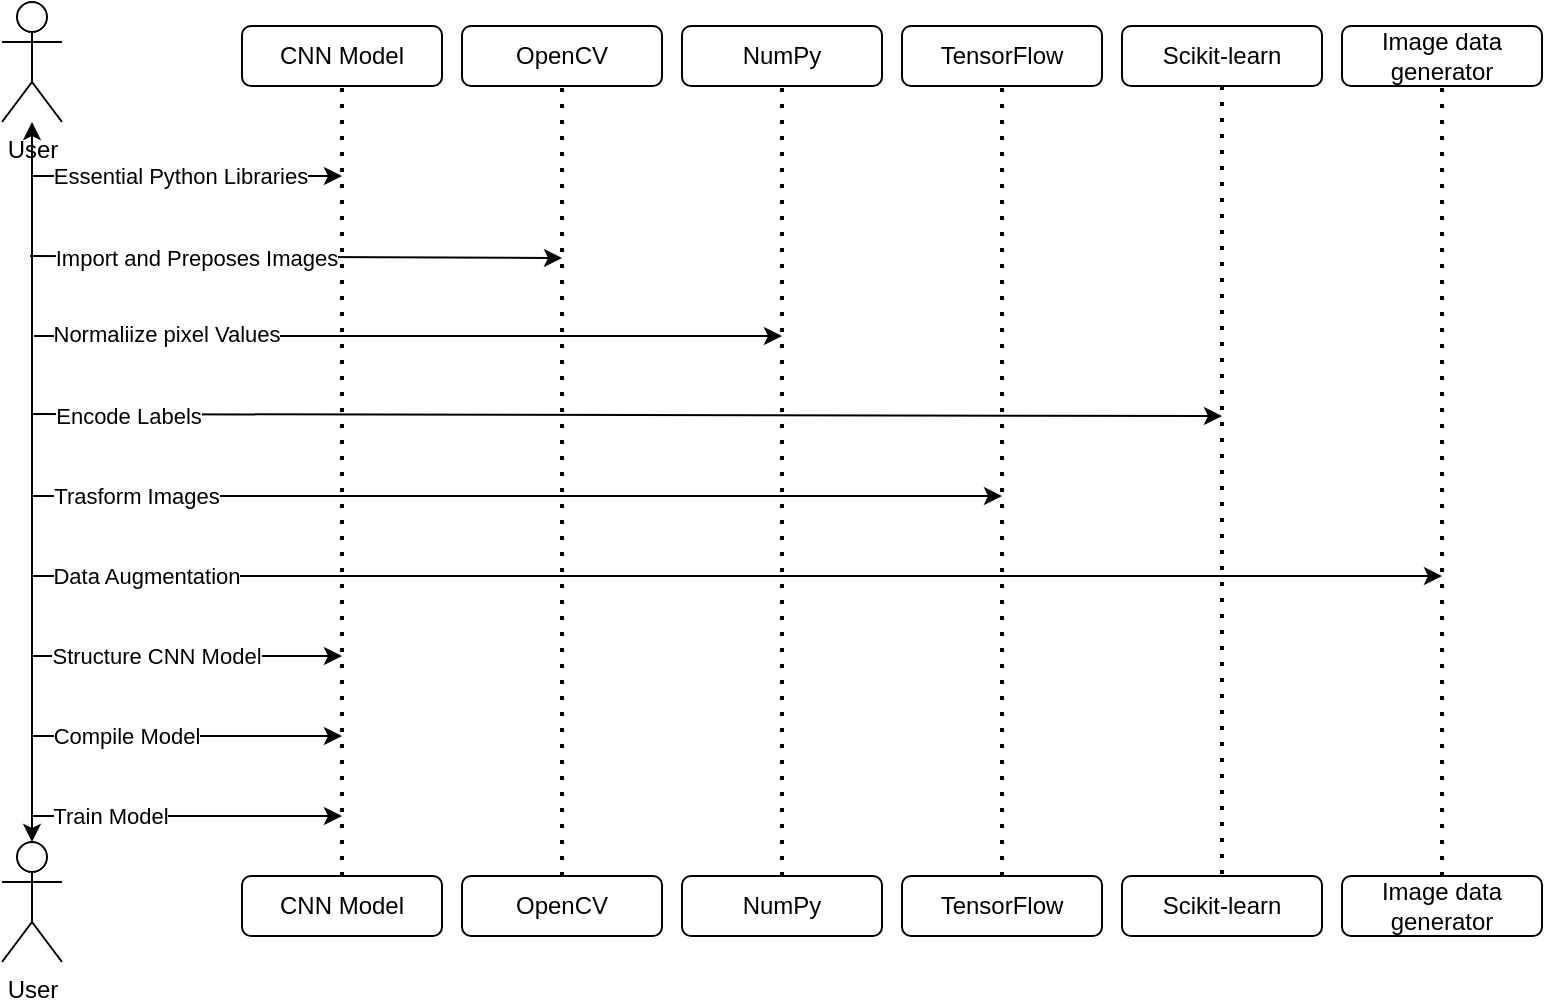 <mxfile version="21.6.7" type="github">
  <diagram name="Page-1" id="zrBIX8ZeMfasnL_IqsDF">
    <mxGraphModel dx="783" dy="509" grid="1" gridSize="10" guides="1" tooltips="1" connect="1" arrows="1" fold="1" page="1" pageScale="1" pageWidth="850" pageHeight="1100" math="0" shadow="0">
      <root>
        <mxCell id="0" />
        <mxCell id="1" parent="0" />
        <mxCell id="trrbSiPk8iev-0T_6iRe-16" value="" style="group" vertex="1" connectable="0" parent="1">
          <mxGeometry x="130" y="45" width="650" height="30" as="geometry" />
        </mxCell>
        <mxCell id="trrbSiPk8iev-0T_6iRe-10" value="CNN Model" style="rounded=1;whiteSpace=wrap;html=1;" vertex="1" parent="trrbSiPk8iev-0T_6iRe-16">
          <mxGeometry width="100" height="30" as="geometry" />
        </mxCell>
        <mxCell id="trrbSiPk8iev-0T_6iRe-11" value="OpenCV" style="rounded=1;whiteSpace=wrap;html=1;" vertex="1" parent="trrbSiPk8iev-0T_6iRe-16">
          <mxGeometry x="110" width="100" height="30" as="geometry" />
        </mxCell>
        <mxCell id="trrbSiPk8iev-0T_6iRe-12" value="NumPy" style="rounded=1;whiteSpace=wrap;html=1;" vertex="1" parent="trrbSiPk8iev-0T_6iRe-16">
          <mxGeometry x="220" width="100" height="30" as="geometry" />
        </mxCell>
        <mxCell id="trrbSiPk8iev-0T_6iRe-13" value="TensorFlow" style="rounded=1;whiteSpace=wrap;html=1;" vertex="1" parent="trrbSiPk8iev-0T_6iRe-16">
          <mxGeometry x="330" width="100" height="30" as="geometry" />
        </mxCell>
        <mxCell id="trrbSiPk8iev-0T_6iRe-14" value="Scikit-learn" style="rounded=1;whiteSpace=wrap;html=1;" vertex="1" parent="trrbSiPk8iev-0T_6iRe-16">
          <mxGeometry x="440" width="100" height="30" as="geometry" />
        </mxCell>
        <mxCell id="trrbSiPk8iev-0T_6iRe-15" value="Image data generator&lt;br&gt;" style="rounded=1;whiteSpace=wrap;html=1;" vertex="1" parent="trrbSiPk8iev-0T_6iRe-16">
          <mxGeometry x="550" width="100" height="30" as="geometry" />
        </mxCell>
        <mxCell id="trrbSiPk8iev-0T_6iRe-17" value="" style="group" vertex="1" connectable="0" parent="1">
          <mxGeometry x="130" y="470" width="650" height="30" as="geometry" />
        </mxCell>
        <mxCell id="trrbSiPk8iev-0T_6iRe-18" value="CNN Model" style="rounded=1;whiteSpace=wrap;html=1;" vertex="1" parent="trrbSiPk8iev-0T_6iRe-17">
          <mxGeometry width="100" height="30" as="geometry" />
        </mxCell>
        <mxCell id="trrbSiPk8iev-0T_6iRe-19" value="OpenCV" style="rounded=1;whiteSpace=wrap;html=1;" vertex="1" parent="trrbSiPk8iev-0T_6iRe-17">
          <mxGeometry x="110" width="100" height="30" as="geometry" />
        </mxCell>
        <mxCell id="trrbSiPk8iev-0T_6iRe-20" value="NumPy" style="rounded=1;whiteSpace=wrap;html=1;" vertex="1" parent="trrbSiPk8iev-0T_6iRe-17">
          <mxGeometry x="220" width="100" height="30" as="geometry" />
        </mxCell>
        <mxCell id="trrbSiPk8iev-0T_6iRe-21" value="TensorFlow" style="rounded=1;whiteSpace=wrap;html=1;" vertex="1" parent="trrbSiPk8iev-0T_6iRe-17">
          <mxGeometry x="330" width="100" height="30" as="geometry" />
        </mxCell>
        <mxCell id="trrbSiPk8iev-0T_6iRe-22" value="Scikit-learn" style="rounded=1;whiteSpace=wrap;html=1;" vertex="1" parent="trrbSiPk8iev-0T_6iRe-17">
          <mxGeometry x="440" width="100" height="30" as="geometry" />
        </mxCell>
        <mxCell id="trrbSiPk8iev-0T_6iRe-23" value="Image data generator&lt;br&gt;" style="rounded=1;whiteSpace=wrap;html=1;" vertex="1" parent="trrbSiPk8iev-0T_6iRe-17">
          <mxGeometry x="550" width="100" height="30" as="geometry" />
        </mxCell>
        <mxCell id="trrbSiPk8iev-0T_6iRe-24" value="" style="endArrow=none;dashed=1;html=1;dashPattern=1 3;strokeWidth=2;rounded=0;exitX=0.5;exitY=0;exitDx=0;exitDy=0;" edge="1" parent="1" source="trrbSiPk8iev-0T_6iRe-18">
          <mxGeometry width="50" height="50" relative="1" as="geometry">
            <mxPoint x="180" y="175" as="sourcePoint" />
            <mxPoint x="180" y="75" as="targetPoint" />
          </mxGeometry>
        </mxCell>
        <mxCell id="trrbSiPk8iev-0T_6iRe-25" value="" style="endArrow=none;dashed=1;html=1;dashPattern=1 3;strokeWidth=2;rounded=0;exitX=0.5;exitY=0;exitDx=0;exitDy=0;" edge="1" parent="1">
          <mxGeometry width="50" height="50" relative="1" as="geometry">
            <mxPoint x="290" y="470" as="sourcePoint" />
            <mxPoint x="290" y="75" as="targetPoint" />
          </mxGeometry>
        </mxCell>
        <mxCell id="trrbSiPk8iev-0T_6iRe-26" value="" style="endArrow=none;dashed=1;html=1;dashPattern=1 3;strokeWidth=2;rounded=0;exitX=0.5;exitY=0;exitDx=0;exitDy=0;" edge="1" parent="1">
          <mxGeometry width="50" height="50" relative="1" as="geometry">
            <mxPoint x="400" y="470" as="sourcePoint" />
            <mxPoint x="400" y="75" as="targetPoint" />
          </mxGeometry>
        </mxCell>
        <mxCell id="trrbSiPk8iev-0T_6iRe-27" value="" style="endArrow=none;dashed=1;html=1;dashPattern=1 3;strokeWidth=2;rounded=0;exitX=0.5;exitY=0;exitDx=0;exitDy=0;" edge="1" parent="1">
          <mxGeometry width="50" height="50" relative="1" as="geometry">
            <mxPoint x="510" y="470" as="sourcePoint" />
            <mxPoint x="510" y="75" as="targetPoint" />
          </mxGeometry>
        </mxCell>
        <mxCell id="trrbSiPk8iev-0T_6iRe-28" value="" style="endArrow=none;dashed=1;html=1;dashPattern=1 3;strokeWidth=2;rounded=0;exitX=0.5;exitY=0;exitDx=0;exitDy=0;" edge="1" parent="1">
          <mxGeometry width="50" height="50" relative="1" as="geometry">
            <mxPoint x="620" y="469" as="sourcePoint" />
            <mxPoint x="620" y="74" as="targetPoint" />
          </mxGeometry>
        </mxCell>
        <mxCell id="trrbSiPk8iev-0T_6iRe-29" value="" style="endArrow=none;dashed=1;html=1;dashPattern=1 3;strokeWidth=2;rounded=0;exitX=0.5;exitY=0;exitDx=0;exitDy=0;" edge="1" parent="1">
          <mxGeometry width="50" height="50" relative="1" as="geometry">
            <mxPoint x="730" y="470" as="sourcePoint" />
            <mxPoint x="730" y="75" as="targetPoint" />
          </mxGeometry>
        </mxCell>
        <mxCell id="trrbSiPk8iev-0T_6iRe-30" value="" style="endArrow=classic;html=1;rounded=0;" edge="1" parent="1">
          <mxGeometry relative="1" as="geometry">
            <mxPoint x="25" y="120" as="sourcePoint" />
            <mxPoint x="180" y="120" as="targetPoint" />
          </mxGeometry>
        </mxCell>
        <mxCell id="trrbSiPk8iev-0T_6iRe-31" value="Essential Python Libraries" style="edgeLabel;resizable=0;html=1;align=center;verticalAlign=middle;" connectable="0" vertex="1" parent="trrbSiPk8iev-0T_6iRe-30">
          <mxGeometry relative="1" as="geometry">
            <mxPoint x="-4" as="offset" />
          </mxGeometry>
        </mxCell>
        <mxCell id="trrbSiPk8iev-0T_6iRe-32" value="" style="group" vertex="1" connectable="0" parent="1">
          <mxGeometry x="10" y="33" width="30" height="480" as="geometry" />
        </mxCell>
        <mxCell id="trrbSiPk8iev-0T_6iRe-1" value="User" style="shape=umlActor;verticalLabelPosition=bottom;verticalAlign=top;html=1;outlineConnect=0;" vertex="1" parent="trrbSiPk8iev-0T_6iRe-32">
          <mxGeometry width="30" height="60" as="geometry" />
        </mxCell>
        <mxCell id="trrbSiPk8iev-0T_6iRe-2" value="User" style="shape=umlActor;verticalLabelPosition=bottom;verticalAlign=top;html=1;outlineConnect=0;" vertex="1" parent="trrbSiPk8iev-0T_6iRe-32">
          <mxGeometry y="420" width="30" height="60" as="geometry" />
        </mxCell>
        <mxCell id="trrbSiPk8iev-0T_6iRe-9" value="" style="endArrow=classic;startArrow=classic;html=1;rounded=0;" edge="1" parent="trrbSiPk8iev-0T_6iRe-32" source="trrbSiPk8iev-0T_6iRe-2" target="trrbSiPk8iev-0T_6iRe-1">
          <mxGeometry width="50" height="50" relative="1" as="geometry">
            <mxPoint x="14.5" y="290" as="sourcePoint" />
            <mxPoint x="14.5" y="220" as="targetPoint" />
          </mxGeometry>
        </mxCell>
        <mxCell id="trrbSiPk8iev-0T_6iRe-36" value="" style="endArrow=classic;html=1;rounded=0;" edge="1" parent="1">
          <mxGeometry relative="1" as="geometry">
            <mxPoint x="24" y="160" as="sourcePoint" />
            <mxPoint x="290" y="161" as="targetPoint" />
          </mxGeometry>
        </mxCell>
        <mxCell id="trrbSiPk8iev-0T_6iRe-37" value="Import and Preposes Images" style="edgeLabel;resizable=0;html=1;align=center;verticalAlign=middle;" connectable="0" vertex="1" parent="trrbSiPk8iev-0T_6iRe-36">
          <mxGeometry relative="1" as="geometry">
            <mxPoint x="-50" as="offset" />
          </mxGeometry>
        </mxCell>
        <mxCell id="trrbSiPk8iev-0T_6iRe-38" value="" style="endArrow=classic;html=1;rounded=0;" edge="1" parent="1">
          <mxGeometry relative="1" as="geometry">
            <mxPoint x="26" y="200" as="sourcePoint" />
            <mxPoint x="400" y="200" as="targetPoint" />
          </mxGeometry>
        </mxCell>
        <mxCell id="trrbSiPk8iev-0T_6iRe-39" value="Normaliize pixel Values" style="edgeLabel;resizable=0;html=1;align=center;verticalAlign=middle;" connectable="0" vertex="1" parent="trrbSiPk8iev-0T_6iRe-38">
          <mxGeometry relative="1" as="geometry">
            <mxPoint x="-121" y="-1" as="offset" />
          </mxGeometry>
        </mxCell>
        <mxCell id="trrbSiPk8iev-0T_6iRe-40" value="" style="endArrow=classic;html=1;rounded=0;" edge="1" parent="1">
          <mxGeometry relative="1" as="geometry">
            <mxPoint x="25" y="239" as="sourcePoint" />
            <mxPoint x="620" y="240" as="targetPoint" />
          </mxGeometry>
        </mxCell>
        <mxCell id="trrbSiPk8iev-0T_6iRe-41" value="Encode Labels" style="edgeLabel;resizable=0;html=1;align=center;verticalAlign=middle;" connectable="0" vertex="1" parent="trrbSiPk8iev-0T_6iRe-40">
          <mxGeometry relative="1" as="geometry">
            <mxPoint x="-250" as="offset" />
          </mxGeometry>
        </mxCell>
        <mxCell id="trrbSiPk8iev-0T_6iRe-42" value="" style="endArrow=classic;html=1;rounded=0;" edge="1" parent="1">
          <mxGeometry relative="1" as="geometry">
            <mxPoint x="25" y="280" as="sourcePoint" />
            <mxPoint x="510" y="280" as="targetPoint" />
          </mxGeometry>
        </mxCell>
        <mxCell id="trrbSiPk8iev-0T_6iRe-43" value="Trasform Images" style="edgeLabel;resizable=0;html=1;align=center;verticalAlign=middle;" connectable="0" vertex="1" parent="trrbSiPk8iev-0T_6iRe-42">
          <mxGeometry relative="1" as="geometry">
            <mxPoint x="-191" as="offset" />
          </mxGeometry>
        </mxCell>
        <mxCell id="trrbSiPk8iev-0T_6iRe-44" value="" style="endArrow=classic;html=1;rounded=0;" edge="1" parent="1">
          <mxGeometry relative="1" as="geometry">
            <mxPoint x="25" y="320" as="sourcePoint" />
            <mxPoint x="730" y="320" as="targetPoint" />
          </mxGeometry>
        </mxCell>
        <mxCell id="trrbSiPk8iev-0T_6iRe-45" value="Data Augmentation" style="edgeLabel;resizable=0;html=1;align=center;verticalAlign=middle;" connectable="0" vertex="1" parent="trrbSiPk8iev-0T_6iRe-44">
          <mxGeometry relative="1" as="geometry">
            <mxPoint x="-296" as="offset" />
          </mxGeometry>
        </mxCell>
        <mxCell id="trrbSiPk8iev-0T_6iRe-46" value="" style="endArrow=classic;html=1;rounded=0;" edge="1" parent="1">
          <mxGeometry relative="1" as="geometry">
            <mxPoint x="25" y="360" as="sourcePoint" />
            <mxPoint x="180" y="360" as="targetPoint" />
          </mxGeometry>
        </mxCell>
        <mxCell id="trrbSiPk8iev-0T_6iRe-47" value="Structure CNN Model" style="edgeLabel;resizable=0;html=1;align=center;verticalAlign=middle;" connectable="0" vertex="1" parent="trrbSiPk8iev-0T_6iRe-46">
          <mxGeometry relative="1" as="geometry">
            <mxPoint x="-16" as="offset" />
          </mxGeometry>
        </mxCell>
        <mxCell id="trrbSiPk8iev-0T_6iRe-48" value="" style="endArrow=classic;html=1;rounded=0;" edge="1" parent="1">
          <mxGeometry relative="1" as="geometry">
            <mxPoint x="25" y="400" as="sourcePoint" />
            <mxPoint x="180" y="400" as="targetPoint" />
          </mxGeometry>
        </mxCell>
        <mxCell id="trrbSiPk8iev-0T_6iRe-49" value="Compile Model" style="edgeLabel;resizable=0;html=1;align=center;verticalAlign=middle;" connectable="0" vertex="1" parent="trrbSiPk8iev-0T_6iRe-48">
          <mxGeometry relative="1" as="geometry">
            <mxPoint x="-31" as="offset" />
          </mxGeometry>
        </mxCell>
        <mxCell id="trrbSiPk8iev-0T_6iRe-50" value="" style="endArrow=classic;html=1;rounded=0;" edge="1" parent="1">
          <mxGeometry relative="1" as="geometry">
            <mxPoint x="25" y="440" as="sourcePoint" />
            <mxPoint x="180" y="440" as="targetPoint" />
          </mxGeometry>
        </mxCell>
        <mxCell id="trrbSiPk8iev-0T_6iRe-51" value="Train Model" style="edgeLabel;resizable=0;html=1;align=center;verticalAlign=middle;" connectable="0" vertex="1" parent="trrbSiPk8iev-0T_6iRe-50">
          <mxGeometry relative="1" as="geometry">
            <mxPoint x="-39" as="offset" />
          </mxGeometry>
        </mxCell>
      </root>
    </mxGraphModel>
  </diagram>
</mxfile>
